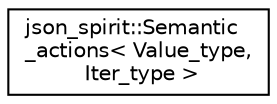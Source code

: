 digraph "Graphical Class Hierarchy"
{
 // LATEX_PDF_SIZE
  edge [fontname="Helvetica",fontsize="10",labelfontname="Helvetica",labelfontsize="10"];
  node [fontname="Helvetica",fontsize="10",shape=record];
  rankdir="LR";
  Node0 [label="json_spirit::Semantic\l_actions\< Value_type,\l Iter_type \>",height=0.2,width=0.4,color="black", fillcolor="white", style="filled",URL="$classjson__spirit_1_1_semantic__actions.html",tooltip=" "];
}
